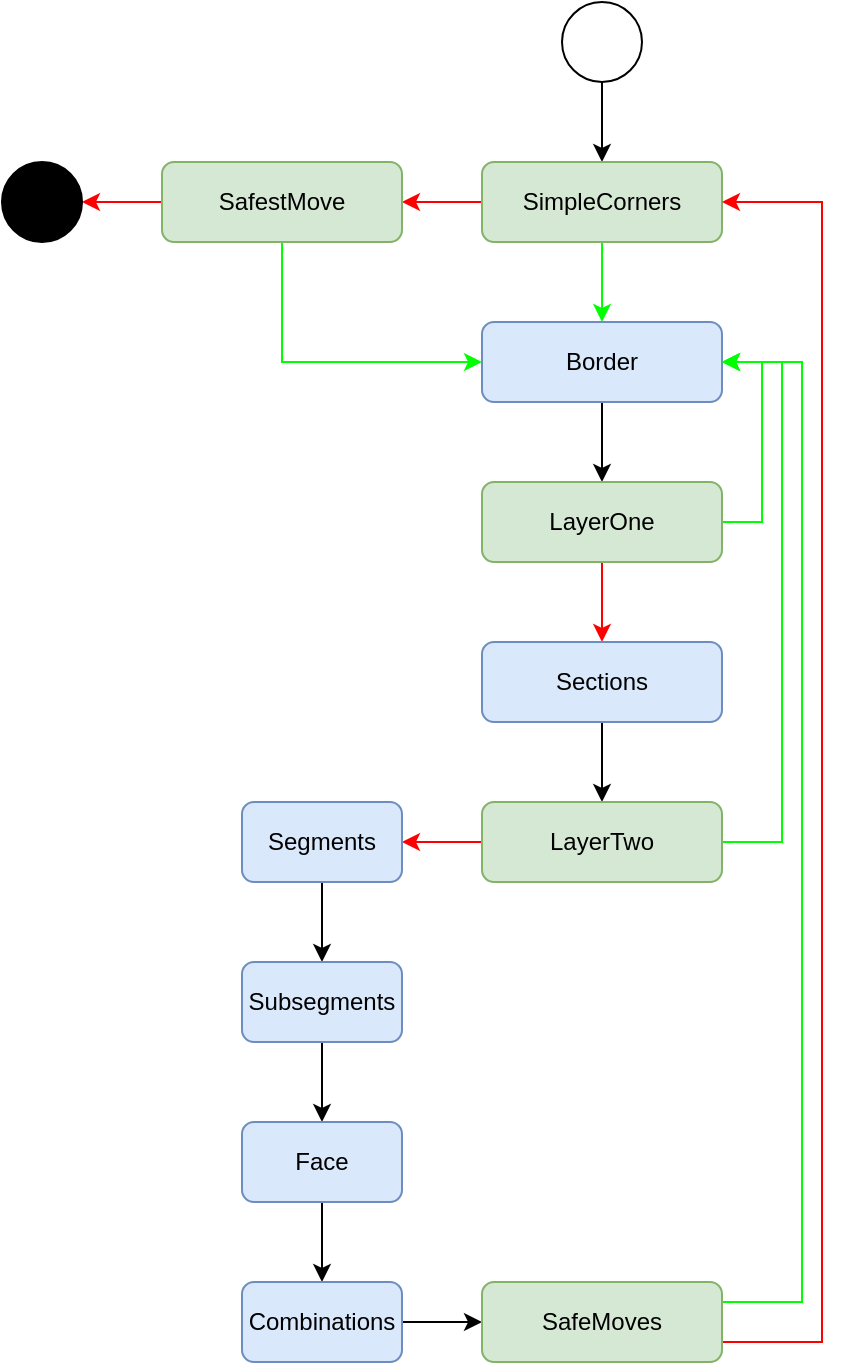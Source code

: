 <mxfile version="16.0.3" type="device"><diagram id="Aj-b2OH-vKIcu3Ub0Igj" name="Page-1"><mxGraphModel dx="1093" dy="576" grid="1" gridSize="10" guides="1" tooltips="1" connect="1" arrows="1" fold="1" page="1" pageScale="1" pageWidth="827" pageHeight="1169" math="0" shadow="0"><root><mxCell id="0"/><mxCell id="1" parent="0"/><mxCell id="bAgfjPjqCO7hD5WsEK_s-4" style="edgeStyle=orthogonalEdgeStyle;rounded=0;orthogonalLoop=1;jettySize=auto;html=1;entryX=0.5;entryY=0;entryDx=0;entryDy=0;" edge="1" parent="1" source="bAgfjPjqCO7hD5WsEK_s-1" target="bAgfjPjqCO7hD5WsEK_s-2"><mxGeometry relative="1" as="geometry"/></mxCell><mxCell id="bAgfjPjqCO7hD5WsEK_s-1" value="" style="ellipse;whiteSpace=wrap;html=1;aspect=fixed;fillColor=#FFFFFF;" vertex="1" parent="1"><mxGeometry x="320" y="40" width="40" height="40" as="geometry"/></mxCell><mxCell id="bAgfjPjqCO7hD5WsEK_s-5" style="edgeStyle=orthogonalEdgeStyle;rounded=0;orthogonalLoop=1;jettySize=auto;html=1;entryX=0.5;entryY=0;entryDx=0;entryDy=0;strokeColor=#00FF00;" edge="1" parent="1" source="bAgfjPjqCO7hD5WsEK_s-2" target="bAgfjPjqCO7hD5WsEK_s-3"><mxGeometry relative="1" as="geometry"/></mxCell><mxCell id="bAgfjPjqCO7hD5WsEK_s-30" style="edgeStyle=orthogonalEdgeStyle;rounded=0;orthogonalLoop=1;jettySize=auto;html=1;entryX=1;entryY=0.5;entryDx=0;entryDy=0;strokeColor=#FF0000;" edge="1" parent="1" source="bAgfjPjqCO7hD5WsEK_s-2" target="bAgfjPjqCO7hD5WsEK_s-25"><mxGeometry relative="1" as="geometry"/></mxCell><mxCell id="bAgfjPjqCO7hD5WsEK_s-2" value="SimpleCorners" style="rounded=1;whiteSpace=wrap;html=1;fillColor=#d5e8d4;strokeColor=#82b366;" vertex="1" parent="1"><mxGeometry x="280" y="120" width="120" height="40" as="geometry"/></mxCell><mxCell id="bAgfjPjqCO7hD5WsEK_s-7" style="edgeStyle=orthogonalEdgeStyle;rounded=0;orthogonalLoop=1;jettySize=auto;html=1;entryX=0.5;entryY=0;entryDx=0;entryDy=0;strokeColor=#000000;" edge="1" parent="1" source="bAgfjPjqCO7hD5WsEK_s-3" target="bAgfjPjqCO7hD5WsEK_s-6"><mxGeometry relative="1" as="geometry"/></mxCell><mxCell id="bAgfjPjqCO7hD5WsEK_s-3" value="Border" style="rounded=1;whiteSpace=wrap;html=1;fillColor=#dae8fc;strokeColor=#6c8ebf;" vertex="1" parent="1"><mxGeometry x="280" y="200" width="120" height="40" as="geometry"/></mxCell><mxCell id="bAgfjPjqCO7hD5WsEK_s-8" style="edgeStyle=orthogonalEdgeStyle;rounded=0;orthogonalLoop=1;jettySize=auto;html=1;entryX=1;entryY=0.5;entryDx=0;entryDy=0;strokeColor=#00FF00;" edge="1" parent="1" source="bAgfjPjqCO7hD5WsEK_s-6" target="bAgfjPjqCO7hD5WsEK_s-3"><mxGeometry relative="1" as="geometry"><Array as="points"><mxPoint x="420" y="300"/><mxPoint x="420" y="220"/></Array></mxGeometry></mxCell><mxCell id="bAgfjPjqCO7hD5WsEK_s-10" style="edgeStyle=orthogonalEdgeStyle;rounded=0;orthogonalLoop=1;jettySize=auto;html=1;entryX=0.5;entryY=0;entryDx=0;entryDy=0;strokeColor=#FF0000;" edge="1" parent="1" source="bAgfjPjqCO7hD5WsEK_s-6" target="bAgfjPjqCO7hD5WsEK_s-9"><mxGeometry relative="1" as="geometry"/></mxCell><mxCell id="bAgfjPjqCO7hD5WsEK_s-6" value="LayerOne" style="rounded=1;whiteSpace=wrap;html=1;fillColor=#d5e8d4;strokeColor=#82b366;" vertex="1" parent="1"><mxGeometry x="280" y="280" width="120" height="40" as="geometry"/></mxCell><mxCell id="bAgfjPjqCO7hD5WsEK_s-12" style="edgeStyle=orthogonalEdgeStyle;rounded=0;orthogonalLoop=1;jettySize=auto;html=1;entryX=0.5;entryY=0;entryDx=0;entryDy=0;strokeColor=#000000;" edge="1" parent="1" source="bAgfjPjqCO7hD5WsEK_s-9" target="bAgfjPjqCO7hD5WsEK_s-11"><mxGeometry relative="1" as="geometry"/></mxCell><mxCell id="bAgfjPjqCO7hD5WsEK_s-9" value="Sections" style="rounded=1;whiteSpace=wrap;html=1;fillColor=#dae8fc;strokeColor=#6c8ebf;" vertex="1" parent="1"><mxGeometry x="280" y="360" width="120" height="40" as="geometry"/></mxCell><mxCell id="bAgfjPjqCO7hD5WsEK_s-13" style="edgeStyle=orthogonalEdgeStyle;rounded=0;orthogonalLoop=1;jettySize=auto;html=1;entryX=1;entryY=0.5;entryDx=0;entryDy=0;strokeColor=#00FF00;" edge="1" parent="1" source="bAgfjPjqCO7hD5WsEK_s-11" target="bAgfjPjqCO7hD5WsEK_s-3"><mxGeometry relative="1" as="geometry"><Array as="points"><mxPoint x="430" y="460"/><mxPoint x="430" y="220"/></Array></mxGeometry></mxCell><mxCell id="bAgfjPjqCO7hD5WsEK_s-15" style="edgeStyle=orthogonalEdgeStyle;rounded=0;orthogonalLoop=1;jettySize=auto;html=1;entryX=1;entryY=0.5;entryDx=0;entryDy=0;strokeColor=#FF0000;" edge="1" parent="1" source="bAgfjPjqCO7hD5WsEK_s-11" target="bAgfjPjqCO7hD5WsEK_s-14"><mxGeometry relative="1" as="geometry"/></mxCell><mxCell id="bAgfjPjqCO7hD5WsEK_s-11" value="LayerTwo" style="rounded=1;whiteSpace=wrap;html=1;fillColor=#d5e8d4;strokeColor=#82b366;" vertex="1" parent="1"><mxGeometry x="280" y="440" width="120" height="40" as="geometry"/></mxCell><mxCell id="bAgfjPjqCO7hD5WsEK_s-19" style="edgeStyle=orthogonalEdgeStyle;rounded=0;orthogonalLoop=1;jettySize=auto;html=1;entryX=0.5;entryY=0;entryDx=0;entryDy=0;strokeColor=#000000;" edge="1" parent="1" source="bAgfjPjqCO7hD5WsEK_s-14" target="bAgfjPjqCO7hD5WsEK_s-16"><mxGeometry relative="1" as="geometry"/></mxCell><mxCell id="bAgfjPjqCO7hD5WsEK_s-14" value="Segments" style="rounded=1;whiteSpace=wrap;html=1;fillColor=#dae8fc;strokeColor=#6c8ebf;" vertex="1" parent="1"><mxGeometry x="160" y="440" width="80" height="40" as="geometry"/></mxCell><mxCell id="bAgfjPjqCO7hD5WsEK_s-20" style="edgeStyle=orthogonalEdgeStyle;rounded=0;orthogonalLoop=1;jettySize=auto;html=1;entryX=0.5;entryY=0;entryDx=0;entryDy=0;strokeColor=#000000;" edge="1" parent="1" source="bAgfjPjqCO7hD5WsEK_s-16" target="bAgfjPjqCO7hD5WsEK_s-17"><mxGeometry relative="1" as="geometry"/></mxCell><mxCell id="bAgfjPjqCO7hD5WsEK_s-16" value="Subsegments" style="rounded=1;whiteSpace=wrap;html=1;fillColor=#dae8fc;strokeColor=#6c8ebf;" vertex="1" parent="1"><mxGeometry x="160" y="520" width="80" height="40" as="geometry"/></mxCell><mxCell id="bAgfjPjqCO7hD5WsEK_s-21" style="edgeStyle=orthogonalEdgeStyle;rounded=0;orthogonalLoop=1;jettySize=auto;html=1;entryX=0.5;entryY=0;entryDx=0;entryDy=0;strokeColor=#000000;" edge="1" parent="1" source="bAgfjPjqCO7hD5WsEK_s-17" target="bAgfjPjqCO7hD5WsEK_s-18"><mxGeometry relative="1" as="geometry"/></mxCell><mxCell id="bAgfjPjqCO7hD5WsEK_s-17" value="Face" style="rounded=1;whiteSpace=wrap;html=1;fillColor=#dae8fc;strokeColor=#6c8ebf;" vertex="1" parent="1"><mxGeometry x="160" y="600" width="80" height="40" as="geometry"/></mxCell><mxCell id="bAgfjPjqCO7hD5WsEK_s-23" style="edgeStyle=orthogonalEdgeStyle;rounded=0;orthogonalLoop=1;jettySize=auto;html=1;entryX=0;entryY=0.5;entryDx=0;entryDy=0;strokeColor=#000000;" edge="1" parent="1" source="bAgfjPjqCO7hD5WsEK_s-18" target="bAgfjPjqCO7hD5WsEK_s-22"><mxGeometry relative="1" as="geometry"/></mxCell><mxCell id="bAgfjPjqCO7hD5WsEK_s-18" value="Combinations" style="rounded=1;whiteSpace=wrap;html=1;fillColor=#dae8fc;strokeColor=#6c8ebf;" vertex="1" parent="1"><mxGeometry x="160" y="680" width="80" height="40" as="geometry"/></mxCell><mxCell id="bAgfjPjqCO7hD5WsEK_s-24" style="edgeStyle=orthogonalEdgeStyle;rounded=0;orthogonalLoop=1;jettySize=auto;html=1;entryX=1;entryY=0.5;entryDx=0;entryDy=0;strokeColor=#00FF00;" edge="1" parent="1" source="bAgfjPjqCO7hD5WsEK_s-22" target="bAgfjPjqCO7hD5WsEK_s-3"><mxGeometry relative="1" as="geometry"><Array as="points"><mxPoint x="440" y="690"/><mxPoint x="440" y="220"/></Array></mxGeometry></mxCell><mxCell id="bAgfjPjqCO7hD5WsEK_s-29" style="edgeStyle=orthogonalEdgeStyle;rounded=0;orthogonalLoop=1;jettySize=auto;html=1;strokeColor=#FF0000;entryX=1;entryY=0.5;entryDx=0;entryDy=0;" edge="1" parent="1" source="bAgfjPjqCO7hD5WsEK_s-22" target="bAgfjPjqCO7hD5WsEK_s-2"><mxGeometry relative="1" as="geometry"><mxPoint x="480" y="640.0" as="targetPoint"/><Array as="points"><mxPoint x="450" y="710"/><mxPoint x="450" y="140"/></Array></mxGeometry></mxCell><mxCell id="bAgfjPjqCO7hD5WsEK_s-22" value="SafeMoves" style="rounded=1;whiteSpace=wrap;html=1;fillColor=#d5e8d4;strokeColor=#82b366;" vertex="1" parent="1"><mxGeometry x="280" y="680" width="120" height="40" as="geometry"/></mxCell><mxCell id="bAgfjPjqCO7hD5WsEK_s-31" style="edgeStyle=orthogonalEdgeStyle;rounded=0;orthogonalLoop=1;jettySize=auto;html=1;entryX=0;entryY=0.5;entryDx=0;entryDy=0;strokeColor=#00FF00;" edge="1" parent="1" source="bAgfjPjqCO7hD5WsEK_s-25" target="bAgfjPjqCO7hD5WsEK_s-3"><mxGeometry relative="1" as="geometry"><Array as="points"><mxPoint x="180" y="220"/></Array></mxGeometry></mxCell><mxCell id="bAgfjPjqCO7hD5WsEK_s-34" style="edgeStyle=orthogonalEdgeStyle;rounded=0;orthogonalLoop=1;jettySize=auto;html=1;exitX=0;exitY=0.5;exitDx=0;exitDy=0;entryX=1;entryY=0.5;entryDx=0;entryDy=0;strokeColor=#FF0000;" edge="1" parent="1" source="bAgfjPjqCO7hD5WsEK_s-25" target="bAgfjPjqCO7hD5WsEK_s-33"><mxGeometry relative="1" as="geometry"/></mxCell><mxCell id="bAgfjPjqCO7hD5WsEK_s-25" value="SafestMove" style="rounded=1;whiteSpace=wrap;html=1;fillColor=#d5e8d4;strokeColor=#82b366;" vertex="1" parent="1"><mxGeometry x="120" y="120" width="120" height="40" as="geometry"/></mxCell><mxCell id="bAgfjPjqCO7hD5WsEK_s-33" value="" style="ellipse;whiteSpace=wrap;html=1;aspect=fixed;fillColor=#000000;" vertex="1" parent="1"><mxGeometry x="40" y="120" width="40" height="40" as="geometry"/></mxCell></root></mxGraphModel></diagram></mxfile>